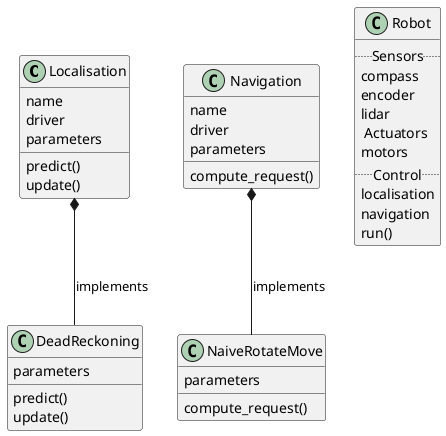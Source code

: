 @startuml

class Localisation {
  {field} name
  {field} driver
  {field} parameters
  {method} predict()
  {method} update()
}

class Navigation {
  {field} name
  {field} driver
  {field} parameters
  {method} compute_request()
}

class NaiveRotateMove {
  {field} parameters
  {method} compute_request()
}

class DeadReckoning {
  {field} parameters
  {method} predict()
  {method} update()
}

class Robot {
  .. Sensors ..
  {field} compass
  {field} encoder
  {field} lidar
  .. Actuators .. 
  {field} motors
  .. Control ..
  {field} localisation
  {field} navigation
  {method} run()
}

Navigation *-- NaiveRotateMove : implements
Localisation *-- DeadReckoning : implements
@enduml

